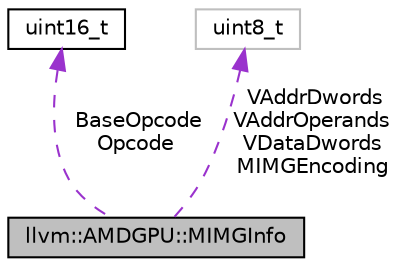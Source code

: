 digraph "llvm::AMDGPU::MIMGInfo"
{
 // LATEX_PDF_SIZE
  bgcolor="transparent";
  edge [fontname="Helvetica",fontsize="10",labelfontname="Helvetica",labelfontsize="10"];
  node [fontname="Helvetica",fontsize="10",shape=record];
  Node1 [label="llvm::AMDGPU::MIMGInfo",height=0.2,width=0.4,color="black", fillcolor="grey75", style="filled", fontcolor="black",tooltip=" "];
  Node2 -> Node1 [dir="back",color="darkorchid3",fontsize="10",style="dashed",label=" BaseOpcode\nOpcode" ,fontname="Helvetica"];
  Node2 [label="uint16_t",height=0.2,width=0.4,color="black",URL="$classuint16__t.html",tooltip=" "];
  Node3 -> Node1 [dir="back",color="darkorchid3",fontsize="10",style="dashed",label=" VAddrDwords\nVAddrOperands\nVDataDwords\nMIMGEncoding" ,fontname="Helvetica"];
  Node3 [label="uint8_t",height=0.2,width=0.4,color="grey75",tooltip=" "];
}
